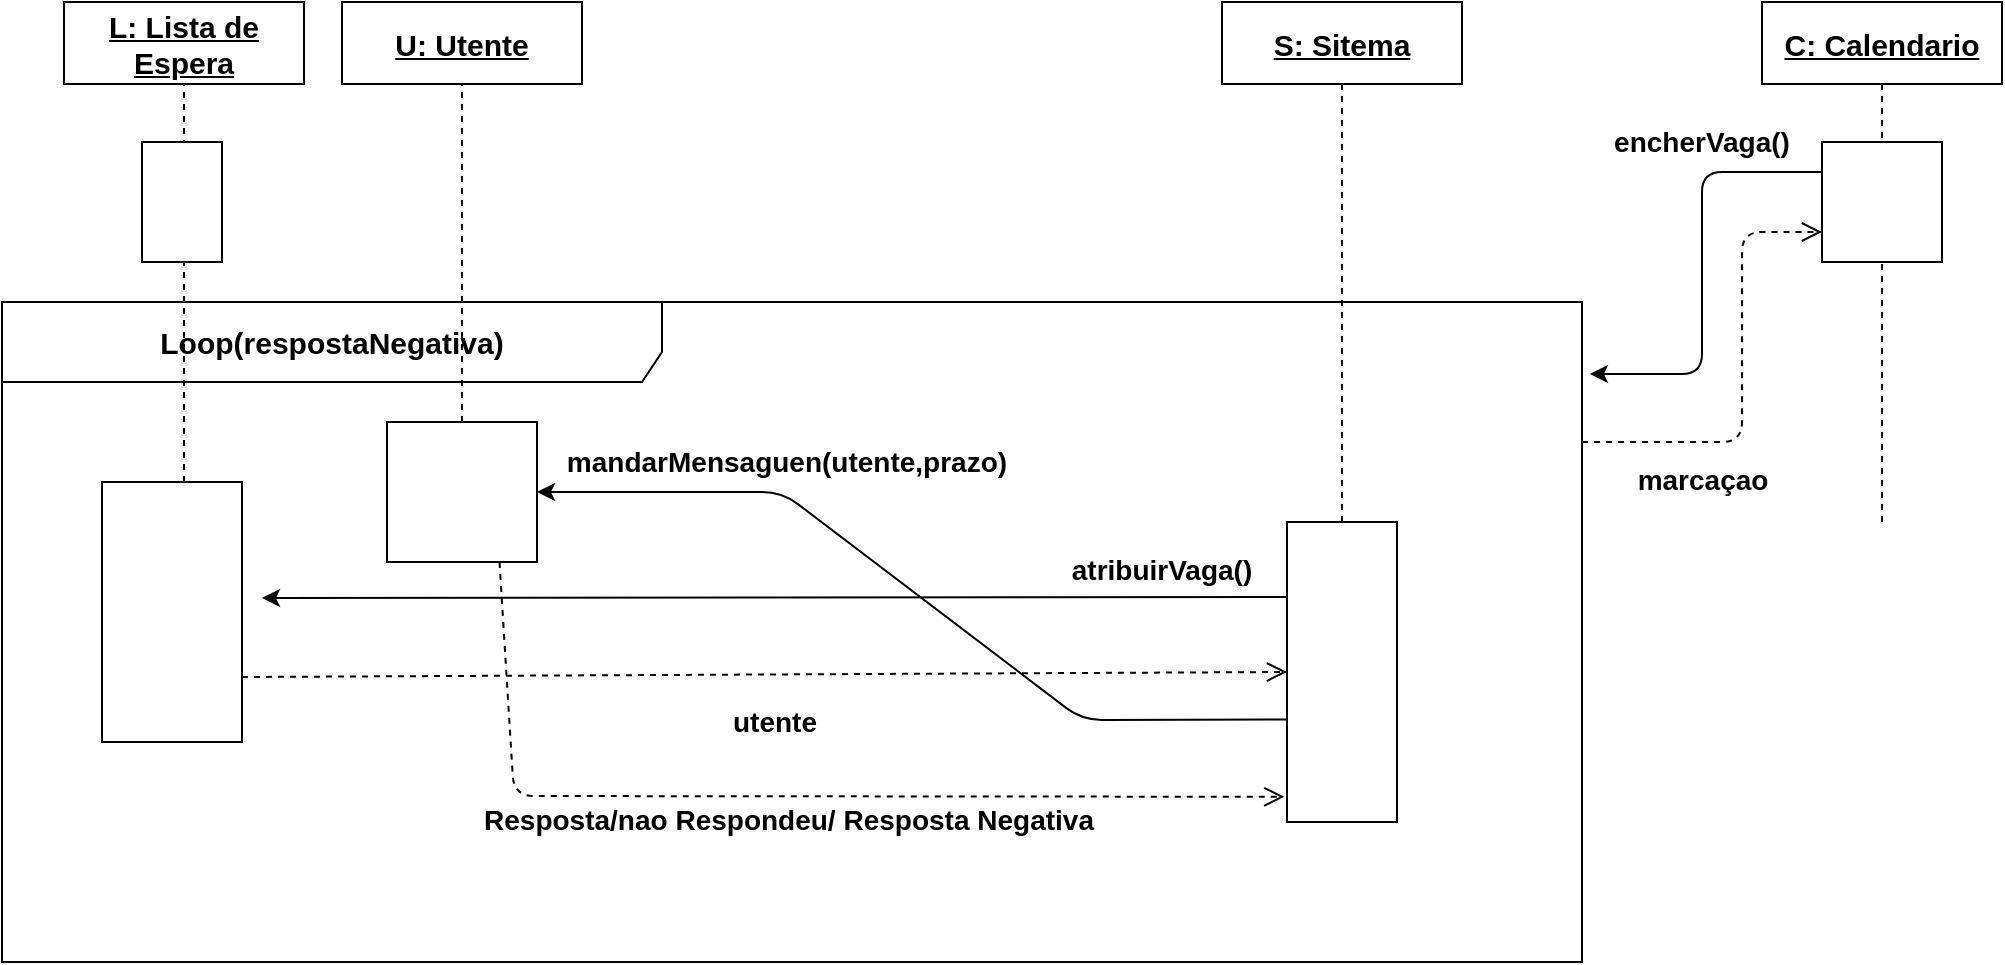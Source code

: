 <mxfile version="14.2.4" type="device"><diagram id="jkh-D11zbrZSaZodJWb8" name="Page-1"><mxGraphModel dx="1422" dy="794" grid="1" gridSize="10" guides="1" tooltips="1" connect="1" arrows="1" fold="1" page="1" pageScale="1" pageWidth="1169" pageHeight="827" math="0" shadow="0"><root><mxCell id="0"/><mxCell id="1" parent="0"/><mxCell id="oQV6uXSuwJ7wA1GF_ZGe-1" value="&lt;font style=&quot;font-size: 15px&quot;&gt;&lt;b&gt;Loop(respostaNegativa)&lt;/b&gt;&lt;/font&gt;" style="shape=umlFrame;whiteSpace=wrap;html=1;strokeColor=#000000;fillColor=#ffffff;fontSize=14;width=330;height=40;" vertex="1" parent="1"><mxGeometry x="90" y="280" width="790" height="330" as="geometry"/></mxCell><mxCell id="oQV6uXSuwJ7wA1GF_ZGe-3" value="L: Lista de Espera" style="text;html=1;align=center;verticalAlign=middle;whiteSpace=wrap;rounded=0;fontStyle=5;fillColor=#ffffff;strokeColor=#000000;fontSize=15;" vertex="1" parent="1"><mxGeometry x="121" y="130" width="120" height="41" as="geometry"/></mxCell><mxCell id="oQV6uXSuwJ7wA1GF_ZGe-4" value="" style="endArrow=none;dashed=1;html=1;fontSize=14;entryX=0.5;entryY=1;entryDx=0;entryDy=0;" edge="1" parent="1" target="oQV6uXSuwJ7wA1GF_ZGe-3"><mxGeometry width="50" height="50" relative="1" as="geometry"><mxPoint x="181" y="430" as="sourcePoint"/><mxPoint x="1100" y="140.5" as="targetPoint"/></mxGeometry></mxCell><mxCell id="oQV6uXSuwJ7wA1GF_ZGe-5" value="" style="rounded=0;whiteSpace=wrap;html=1;strokeColor=#000000;fillColor=#ffffff;fontSize=14;" vertex="1" parent="1"><mxGeometry x="732.5" y="390" width="55" height="150" as="geometry"/></mxCell><mxCell id="oQV6uXSuwJ7wA1GF_ZGe-6" value="" style="rounded=0;whiteSpace=wrap;html=1;strokeColor=#000000;fillColor=#ffffff;fontSize=14;" vertex="1" parent="1"><mxGeometry x="160" y="200" width="40" height="60" as="geometry"/></mxCell><mxCell id="oQV6uXSuwJ7wA1GF_ZGe-7" value="" style="rounded=0;whiteSpace=wrap;html=1;" vertex="1" parent="1"><mxGeometry x="140" y="370" width="70" height="130" as="geometry"/></mxCell><mxCell id="oQV6uXSuwJ7wA1GF_ZGe-8" value="atribuirVaga()" style="text;html=1;strokeColor=none;fillColor=none;align=center;verticalAlign=middle;whiteSpace=wrap;rounded=0;fontStyle=1;fontSize=14;" vertex="1" parent="1"><mxGeometry x="610" y="404" width="120" height="20" as="geometry"/></mxCell><mxCell id="oQV6uXSuwJ7wA1GF_ZGe-9" value="&lt;b&gt;utente&lt;/b&gt;" style="html=1;verticalAlign=bottom;endArrow=open;dashed=1;endSize=8;fontSize=14;exitX=1;exitY=0.75;exitDx=0;exitDy=0;entryX=0;entryY=0.5;entryDx=0;entryDy=0;" edge="1" parent="1" source="oQV6uXSuwJ7wA1GF_ZGe-7" target="oQV6uXSuwJ7wA1GF_ZGe-5"><mxGeometry x="0.017" y="-35" relative="1" as="geometry"><mxPoint x="600" y="190" as="sourcePoint"/><mxPoint x="800" y="368" as="targetPoint"/><mxPoint as="offset"/></mxGeometry></mxCell><mxCell id="oQV6uXSuwJ7wA1GF_ZGe-10" value="" style="endArrow=classic;html=1;fontSize=14;exitX=0;exitY=0.658;exitDx=0;exitDy=0;exitPerimeter=0;entryX=1;entryY=0.5;entryDx=0;entryDy=0;" edge="1" parent="1" source="oQV6uXSuwJ7wA1GF_ZGe-5" target="oQV6uXSuwJ7wA1GF_ZGe-13"><mxGeometry width="50" height="50" relative="1" as="geometry"><mxPoint x="530" y="290" as="sourcePoint"/><mxPoint x="580" y="240" as="targetPoint"/><Array as="points"><mxPoint x="630" y="489"/><mxPoint x="480" y="375"/></Array></mxGeometry></mxCell><mxCell id="oQV6uXSuwJ7wA1GF_ZGe-11" value="&lt;b&gt;Resposta/nao Respondeu/ Resposta Negativa&lt;/b&gt;" style="html=1;verticalAlign=bottom;endArrow=open;dashed=1;endSize=8;fontSize=14;entryX=-0.024;entryY=0.916;entryDx=0;entryDy=0;entryPerimeter=0;exitX=0.75;exitY=1;exitDx=0;exitDy=0;" edge="1" parent="1" source="oQV6uXSuwJ7wA1GF_ZGe-13" target="oQV6uXSuwJ7wA1GF_ZGe-5"><mxGeometry x="0.014" y="-23" relative="1" as="geometry"><mxPoint x="340" y="290" as="sourcePoint"/><mxPoint x="520" y="260" as="targetPoint"/><Array as="points"><mxPoint x="346" y="527"/></Array><mxPoint as="offset"/></mxGeometry></mxCell><mxCell id="oQV6uXSuwJ7wA1GF_ZGe-12" value="mandarMensaguen(utente,prazo)" style="text;html=1;strokeColor=none;fillColor=none;align=center;verticalAlign=middle;whiteSpace=wrap;rounded=0;fontStyle=1;fontSize=14;" vertex="1" parent="1"><mxGeometry x="365" y="350" width="235" height="20" as="geometry"/></mxCell><mxCell id="oQV6uXSuwJ7wA1GF_ZGe-13" value="" style="rounded=0;whiteSpace=wrap;html=1;strokeColor=#000000;fillColor=#ffffff;fontSize=14;" vertex="1" parent="1"><mxGeometry x="282.5" y="340" width="75" height="70" as="geometry"/></mxCell><mxCell id="oQV6uXSuwJ7wA1GF_ZGe-14" value="" style="endArrow=classic;html=1;fontSize=14;exitX=0;exitY=0.25;exitDx=0;exitDy=0;" edge="1" parent="1" source="oQV6uXSuwJ7wA1GF_ZGe-5"><mxGeometry width="50" height="50" relative="1" as="geometry"><mxPoint x="810" y="337.5" as="sourcePoint"/><mxPoint x="220" y="428" as="targetPoint"/><Array as="points"/></mxGeometry></mxCell><mxCell id="oQV6uXSuwJ7wA1GF_ZGe-15" value="U: Utente" style="text;html=1;align=center;verticalAlign=middle;whiteSpace=wrap;rounded=0;fontStyle=5;fillColor=#ffffff;strokeColor=#000000;fontSize=15;" vertex="1" parent="1"><mxGeometry x="260" y="130" width="120" height="41" as="geometry"/></mxCell><mxCell id="oQV6uXSuwJ7wA1GF_ZGe-16" value="" style="endArrow=none;dashed=1;html=1;entryX=0.5;entryY=1;entryDx=0;entryDy=0;" edge="1" parent="1" source="oQV6uXSuwJ7wA1GF_ZGe-13" target="oQV6uXSuwJ7wA1GF_ZGe-15"><mxGeometry width="50" height="50" relative="1" as="geometry"><mxPoint x="390" y="330" as="sourcePoint"/><mxPoint x="440" y="280" as="targetPoint"/></mxGeometry></mxCell><mxCell id="oQV6uXSuwJ7wA1GF_ZGe-17" value="S: Sitema" style="text;html=1;align=center;verticalAlign=middle;whiteSpace=wrap;rounded=0;fontStyle=5;fillColor=#ffffff;strokeColor=#000000;fontSize=15;" vertex="1" parent="1"><mxGeometry x="700" y="130" width="120" height="41" as="geometry"/></mxCell><mxCell id="oQV6uXSuwJ7wA1GF_ZGe-18" value="" style="endArrow=none;dashed=1;html=1;entryX=0.5;entryY=1;entryDx=0;entryDy=0;exitX=0.5;exitY=0;exitDx=0;exitDy=0;" edge="1" parent="1" source="oQV6uXSuwJ7wA1GF_ZGe-5" target="oQV6uXSuwJ7wA1GF_ZGe-17"><mxGeometry width="50" height="50" relative="1" as="geometry"><mxPoint x="760.5" y="380" as="sourcePoint"/><mxPoint x="357.5" y="280" as="targetPoint"/></mxGeometry></mxCell><mxCell id="oQV6uXSuwJ7wA1GF_ZGe-20" value="C: Calendario" style="text;html=1;align=center;verticalAlign=middle;whiteSpace=wrap;rounded=0;fontStyle=5;fillColor=#ffffff;strokeColor=#000000;fontSize=15;" vertex="1" parent="1"><mxGeometry x="970" y="130" width="120" height="41" as="geometry"/></mxCell><mxCell id="oQV6uXSuwJ7wA1GF_ZGe-21" value="" style="endArrow=none;dashed=1;html=1;entryX=0.5;entryY=1;entryDx=0;entryDy=0;" edge="1" parent="1" target="oQV6uXSuwJ7wA1GF_ZGe-20"><mxGeometry width="50" height="50" relative="1" as="geometry"><mxPoint x="1030" y="390" as="sourcePoint"/><mxPoint x="640" y="280" as="targetPoint"/></mxGeometry></mxCell><mxCell id="oQV6uXSuwJ7wA1GF_ZGe-22" value="" style="rounded=0;whiteSpace=wrap;html=1;" vertex="1" parent="1"><mxGeometry x="1000" y="200" width="60" height="60" as="geometry"/></mxCell><mxCell id="oQV6uXSuwJ7wA1GF_ZGe-25" value="" style="endArrow=classic;html=1;exitX=0;exitY=0.25;exitDx=0;exitDy=0;entryX=1.005;entryY=0.109;entryDx=0;entryDy=0;entryPerimeter=0;" edge="1" parent="1" source="oQV6uXSuwJ7wA1GF_ZGe-22" target="oQV6uXSuwJ7wA1GF_ZGe-1"><mxGeometry width="50" height="50" relative="1" as="geometry"><mxPoint x="590" y="320" as="sourcePoint"/><mxPoint x="640" y="270" as="targetPoint"/><Array as="points"><mxPoint x="940" y="215"/><mxPoint x="940" y="316"/></Array></mxGeometry></mxCell><mxCell id="oQV6uXSuwJ7wA1GF_ZGe-26" value="&lt;b&gt;&lt;font style=&quot;font-size: 14px&quot;&gt;marcaçao&lt;/font&gt;&lt;/b&gt;" style="html=1;verticalAlign=bottom;endArrow=open;dashed=1;endSize=8;exitX=1;exitY=0.212;exitDx=0;exitDy=0;exitPerimeter=0;entryX=0;entryY=0.75;entryDx=0;entryDy=0;" edge="1" parent="1" source="oQV6uXSuwJ7wA1GF_ZGe-1" target="oQV6uXSuwJ7wA1GF_ZGe-22"><mxGeometry x="-0.467" y="-30" relative="1" as="geometry"><mxPoint x="1030" y="374.5" as="sourcePoint"/><mxPoint x="950" y="374.5" as="targetPoint"/><Array as="points"><mxPoint x="960" y="350"/><mxPoint x="960" y="245"/></Array><mxPoint as="offset"/></mxGeometry></mxCell><mxCell id="oQV6uXSuwJ7wA1GF_ZGe-27" value="encherVaga()" style="text;html=1;strokeColor=none;fillColor=none;align=center;verticalAlign=middle;whiteSpace=wrap;rounded=0;fontStyle=1;fontSize=14;" vertex="1" parent="1"><mxGeometry x="880" y="190" width="120" height="20" as="geometry"/></mxCell></root></mxGraphModel></diagram></mxfile>